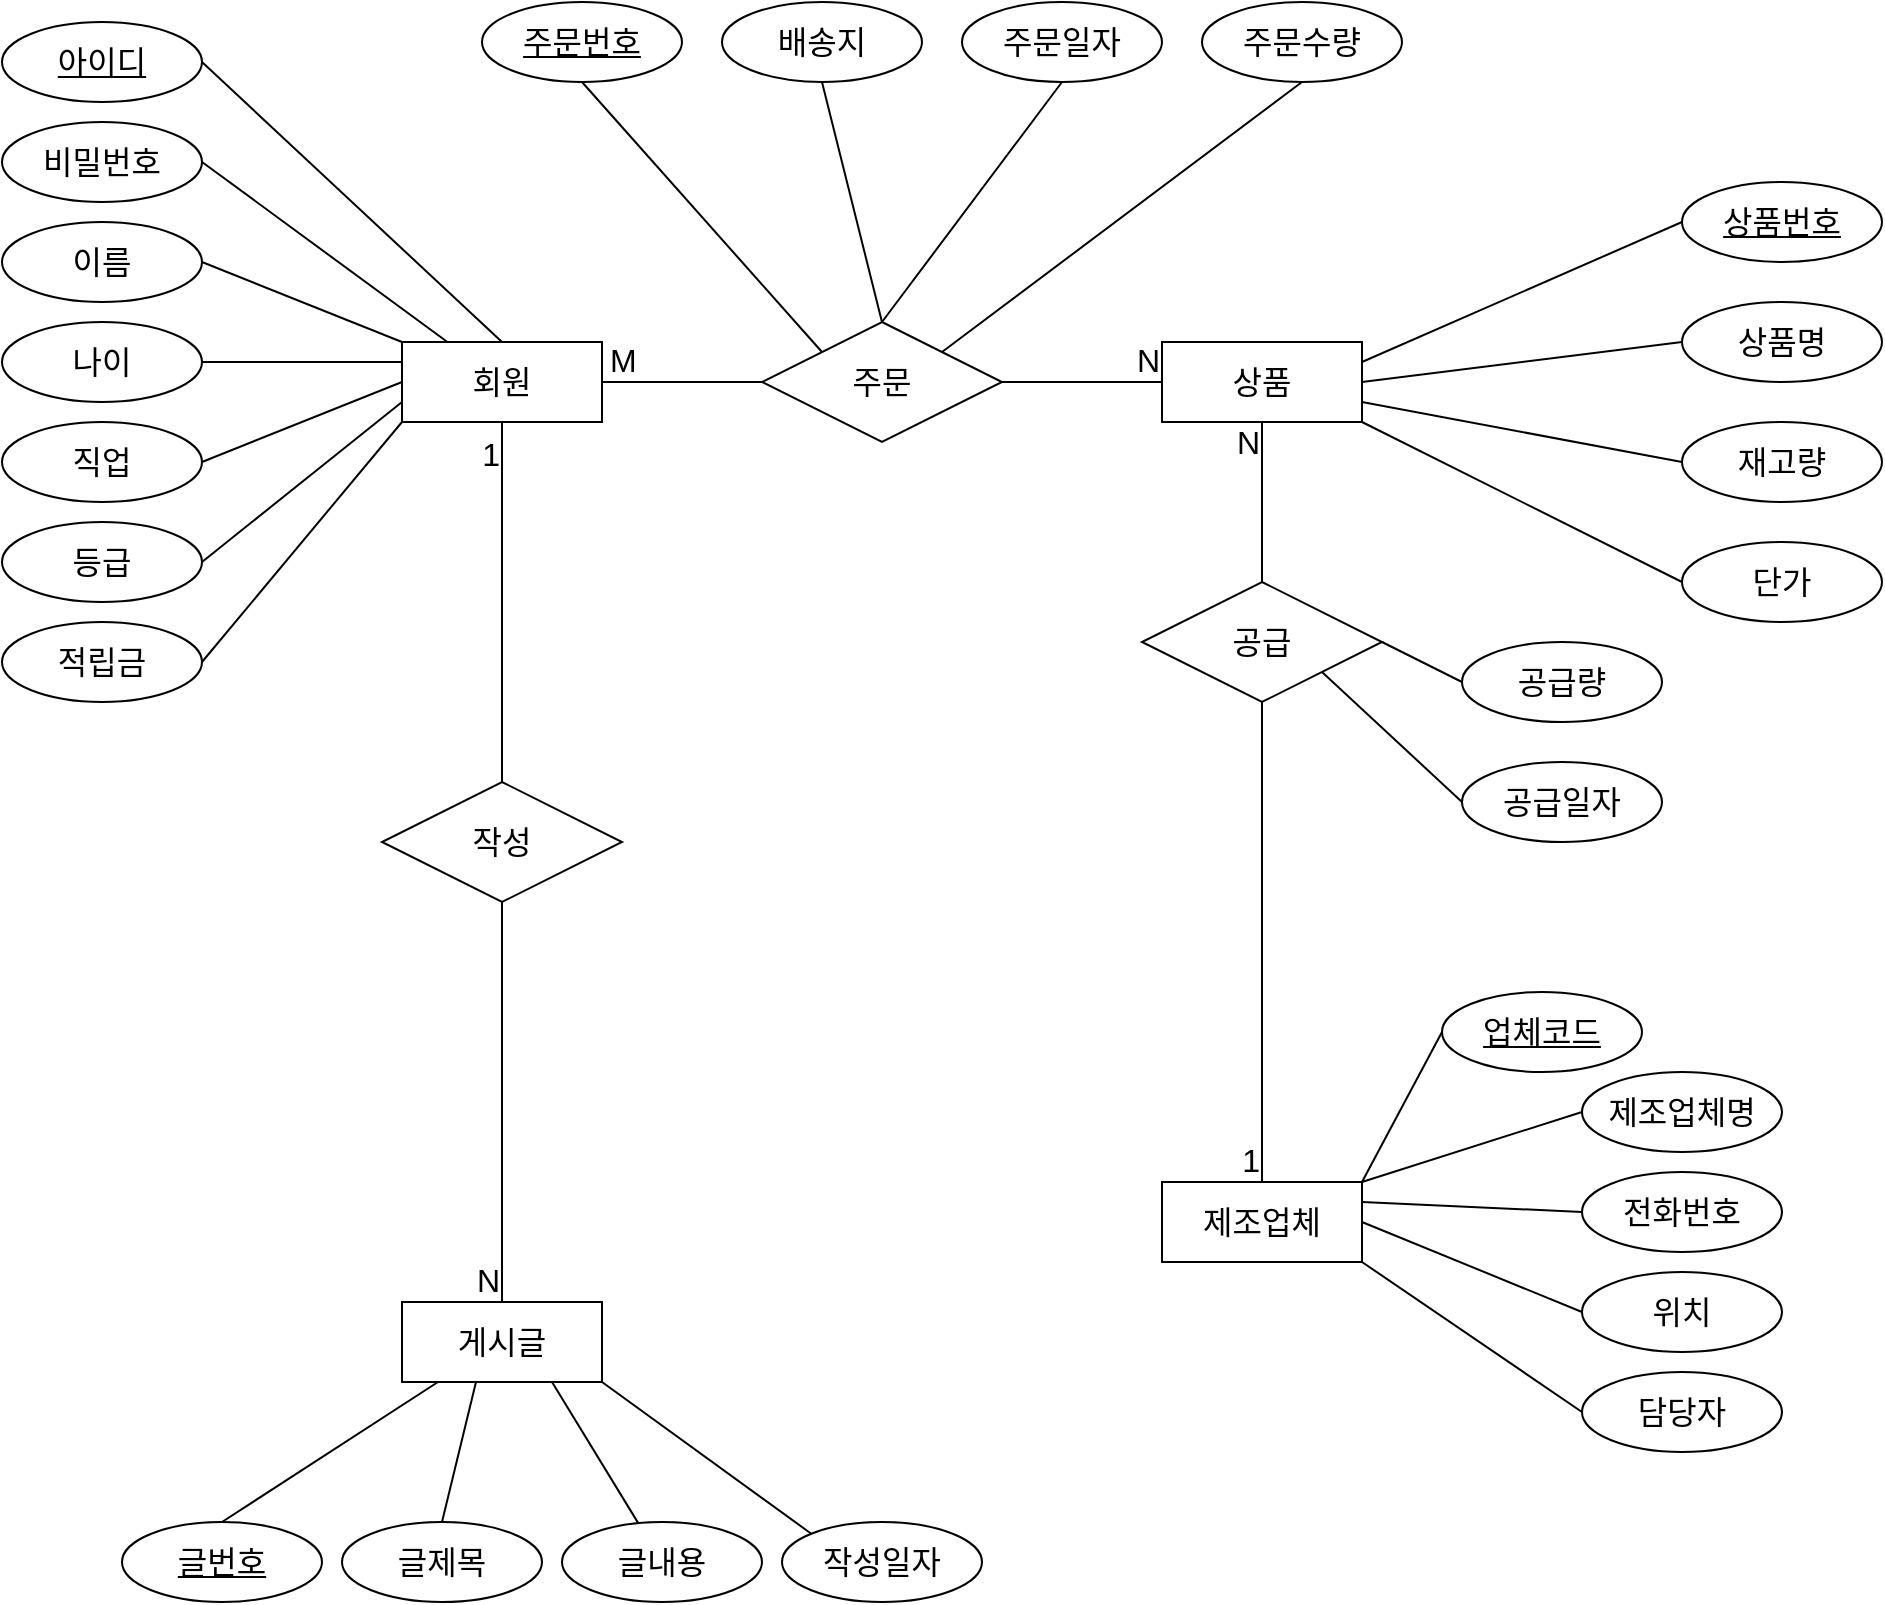 <mxfile version="23.0.2" type="device" pages="2">
  <diagram name="페이지-1" id="rTXsVbIvgYGtZJVgDMt4">
    <mxGraphModel dx="1512" dy="2028" grid="1" gridSize="10" guides="1" tooltips="1" connect="1" arrows="1" fold="1" page="0" pageScale="1" pageWidth="827" pageHeight="1169" math="0" shadow="0">
      <root>
        <mxCell id="0" />
        <mxCell id="1" parent="0" />
        <mxCell id="JzaV8sPgVtKglxUy4JoU-3" value="회원" style="whiteSpace=wrap;html=1;align=center;fontSize=16;" parent="1" vertex="1">
          <mxGeometry x="-290" y="-720" width="100" height="40" as="geometry" />
        </mxCell>
        <mxCell id="JzaV8sPgVtKglxUy4JoU-5" value="상품" style="whiteSpace=wrap;html=1;align=center;fontSize=16;" parent="1" vertex="1">
          <mxGeometry x="90" y="-720" width="100" height="40" as="geometry" />
        </mxCell>
        <mxCell id="JzaV8sPgVtKglxUy4JoU-6" value="아이디" style="ellipse;whiteSpace=wrap;html=1;align=center;fontStyle=4;fontSize=16;" parent="1" vertex="1">
          <mxGeometry x="-490" y="-880" width="100" height="40" as="geometry" />
        </mxCell>
        <mxCell id="JzaV8sPgVtKglxUy4JoU-8" value="비밀번호" style="ellipse;whiteSpace=wrap;html=1;align=center;fontSize=16;" parent="1" vertex="1">
          <mxGeometry x="-490" y="-830" width="100" height="40" as="geometry" />
        </mxCell>
        <mxCell id="JzaV8sPgVtKglxUy4JoU-9" value="이름" style="ellipse;whiteSpace=wrap;html=1;align=center;fontSize=16;" parent="1" vertex="1">
          <mxGeometry x="-490" y="-780" width="100" height="40" as="geometry" />
        </mxCell>
        <mxCell id="JzaV8sPgVtKglxUy4JoU-10" value="나이" style="ellipse;whiteSpace=wrap;html=1;align=center;fontSize=16;" parent="1" vertex="1">
          <mxGeometry x="-490" y="-730" width="100" height="40" as="geometry" />
        </mxCell>
        <mxCell id="JzaV8sPgVtKglxUy4JoU-11" value="직업" style="ellipse;whiteSpace=wrap;html=1;align=center;fontSize=16;" parent="1" vertex="1">
          <mxGeometry x="-490" y="-680" width="100" height="40" as="geometry" />
        </mxCell>
        <mxCell id="JzaV8sPgVtKglxUy4JoU-12" value="등급" style="ellipse;whiteSpace=wrap;html=1;align=center;fontSize=16;" parent="1" vertex="1">
          <mxGeometry x="-490" y="-630" width="100" height="40" as="geometry" />
        </mxCell>
        <mxCell id="JzaV8sPgVtKglxUy4JoU-13" value="적립금" style="ellipse;whiteSpace=wrap;html=1;align=center;fontSize=16;" parent="1" vertex="1">
          <mxGeometry x="-490" y="-580" width="100" height="40" as="geometry" />
        </mxCell>
        <mxCell id="JzaV8sPgVtKglxUy4JoU-15" value="상품번호" style="ellipse;whiteSpace=wrap;html=1;align=center;fontStyle=4;fontSize=16;" parent="1" vertex="1">
          <mxGeometry x="350" y="-800" width="100" height="40" as="geometry" />
        </mxCell>
        <mxCell id="JzaV8sPgVtKglxUy4JoU-16" value="상품명" style="ellipse;whiteSpace=wrap;html=1;align=center;fontSize=16;" parent="1" vertex="1">
          <mxGeometry x="350" y="-740" width="100" height="40" as="geometry" />
        </mxCell>
        <mxCell id="JzaV8sPgVtKglxUy4JoU-17" value="재고량" style="ellipse;whiteSpace=wrap;html=1;align=center;fontSize=16;" parent="1" vertex="1">
          <mxGeometry x="350" y="-680" width="100" height="40" as="geometry" />
        </mxCell>
        <mxCell id="JzaV8sPgVtKglxUy4JoU-18" value="단가" style="ellipse;whiteSpace=wrap;html=1;align=center;fontSize=16;" parent="1" vertex="1">
          <mxGeometry x="350" y="-620" width="100" height="40" as="geometry" />
        </mxCell>
        <mxCell id="JzaV8sPgVtKglxUy4JoU-19" value="" style="endArrow=none;html=1;rounded=0;fontSize=12;startSize=8;endSize=8;curved=1;entryX=0;entryY=0.5;entryDx=0;entryDy=0;exitX=1;exitY=0.25;exitDx=0;exitDy=0;" parent="1" source="JzaV8sPgVtKglxUy4JoU-5" target="JzaV8sPgVtKglxUy4JoU-15" edge="1">
          <mxGeometry relative="1" as="geometry">
            <mxPoint x="170" y="-750" as="sourcePoint" />
            <mxPoint x="330" y="-750" as="targetPoint" />
          </mxGeometry>
        </mxCell>
        <mxCell id="JzaV8sPgVtKglxUy4JoU-20" value="" style="endArrow=none;html=1;rounded=0;fontSize=12;startSize=8;endSize=8;curved=1;entryX=0;entryY=0.5;entryDx=0;entryDy=0;exitX=1;exitY=0.5;exitDx=0;exitDy=0;" parent="1" source="JzaV8sPgVtKglxUy4JoU-5" target="JzaV8sPgVtKglxUy4JoU-16" edge="1">
          <mxGeometry relative="1" as="geometry">
            <mxPoint x="60" y="-410" as="sourcePoint" />
            <mxPoint x="220" y="-410" as="targetPoint" />
          </mxGeometry>
        </mxCell>
        <mxCell id="JzaV8sPgVtKglxUy4JoU-21" value="" style="endArrow=none;html=1;rounded=0;fontSize=12;startSize=8;endSize=8;curved=1;entryX=0;entryY=0.5;entryDx=0;entryDy=0;exitX=1;exitY=0.75;exitDx=0;exitDy=0;" parent="1" source="JzaV8sPgVtKglxUy4JoU-5" target="JzaV8sPgVtKglxUy4JoU-17" edge="1">
          <mxGeometry relative="1" as="geometry">
            <mxPoint x="280" y="-650" as="sourcePoint" />
            <mxPoint x="360" y="-710" as="targetPoint" />
          </mxGeometry>
        </mxCell>
        <mxCell id="JzaV8sPgVtKglxUy4JoU-22" value="" style="endArrow=none;html=1;rounded=0;fontSize=12;startSize=8;endSize=8;curved=1;entryX=0;entryY=0.5;entryDx=0;entryDy=0;exitX=1;exitY=1;exitDx=0;exitDy=0;" parent="1" source="JzaV8sPgVtKglxUy4JoU-5" target="JzaV8sPgVtKglxUy4JoU-18" edge="1">
          <mxGeometry relative="1" as="geometry">
            <mxPoint x="290" y="-640" as="sourcePoint" />
            <mxPoint x="360" y="-650" as="targetPoint" />
          </mxGeometry>
        </mxCell>
        <mxCell id="JzaV8sPgVtKglxUy4JoU-27" value="" style="endArrow=none;html=1;rounded=0;fontSize=12;startSize=8;endSize=8;curved=1;exitX=1;exitY=0.5;exitDx=0;exitDy=0;entryX=0.5;entryY=0;entryDx=0;entryDy=0;" parent="1" source="JzaV8sPgVtKglxUy4JoU-6" target="JzaV8sPgVtKglxUy4JoU-3" edge="1">
          <mxGeometry relative="1" as="geometry">
            <mxPoint x="-310" y="-400" as="sourcePoint" />
            <mxPoint x="-150" y="-400" as="targetPoint" />
          </mxGeometry>
        </mxCell>
        <mxCell id="JzaV8sPgVtKglxUy4JoU-28" value="" style="endArrow=none;html=1;rounded=0;fontSize=12;startSize=8;endSize=8;curved=1;exitX=1;exitY=0.5;exitDx=0;exitDy=0;" parent="1" source="JzaV8sPgVtKglxUy4JoU-8" target="JzaV8sPgVtKglxUy4JoU-3" edge="1">
          <mxGeometry relative="1" as="geometry">
            <mxPoint x="-310" y="-400" as="sourcePoint" />
            <mxPoint x="-150" y="-400" as="targetPoint" />
          </mxGeometry>
        </mxCell>
        <mxCell id="JzaV8sPgVtKglxUy4JoU-29" value="" style="endArrow=none;html=1;rounded=0;fontSize=12;startSize=8;endSize=8;curved=1;exitX=1;exitY=0.5;exitDx=0;exitDy=0;entryX=0;entryY=0;entryDx=0;entryDy=0;" parent="1" source="JzaV8sPgVtKglxUy4JoU-9" target="JzaV8sPgVtKglxUy4JoU-3" edge="1">
          <mxGeometry relative="1" as="geometry">
            <mxPoint x="-430" y="-720" as="sourcePoint" />
            <mxPoint x="-370" y="-660" as="targetPoint" />
          </mxGeometry>
        </mxCell>
        <mxCell id="JzaV8sPgVtKglxUy4JoU-31" value="" style="endArrow=none;html=1;rounded=0;fontSize=12;startSize=8;endSize=8;curved=1;exitX=1;exitY=0.5;exitDx=0;exitDy=0;entryX=0;entryY=0.25;entryDx=0;entryDy=0;" parent="1" source="JzaV8sPgVtKglxUy4JoU-10" target="JzaV8sPgVtKglxUy4JoU-3" edge="1">
          <mxGeometry relative="1" as="geometry">
            <mxPoint x="-430" y="-670" as="sourcePoint" />
            <mxPoint x="-350" y="-650" as="targetPoint" />
          </mxGeometry>
        </mxCell>
        <mxCell id="JzaV8sPgVtKglxUy4JoU-32" value="" style="endArrow=none;html=1;rounded=0;fontSize=12;startSize=8;endSize=8;curved=1;exitX=1;exitY=0.5;exitDx=0;exitDy=0;entryX=0;entryY=0.5;entryDx=0;entryDy=0;" parent="1" source="JzaV8sPgVtKglxUy4JoU-11" target="JzaV8sPgVtKglxUy4JoU-3" edge="1">
          <mxGeometry relative="1" as="geometry">
            <mxPoint x="-430" y="-620" as="sourcePoint" />
            <mxPoint x="-350" y="-640" as="targetPoint" />
          </mxGeometry>
        </mxCell>
        <mxCell id="JzaV8sPgVtKglxUy4JoU-33" value="" style="endArrow=none;html=1;rounded=0;fontSize=12;startSize=8;endSize=8;curved=1;exitX=1;exitY=0.5;exitDx=0;exitDy=0;entryX=0;entryY=0.75;entryDx=0;entryDy=0;" parent="1" source="JzaV8sPgVtKglxUy4JoU-12" target="JzaV8sPgVtKglxUy4JoU-3" edge="1">
          <mxGeometry relative="1" as="geometry">
            <mxPoint x="-430" y="-570" as="sourcePoint" />
            <mxPoint x="-350" y="-630" as="targetPoint" />
          </mxGeometry>
        </mxCell>
        <mxCell id="JzaV8sPgVtKglxUy4JoU-34" value="" style="endArrow=none;html=1;rounded=0;fontSize=12;startSize=8;endSize=8;curved=1;exitX=1;exitY=0.5;exitDx=0;exitDy=0;entryX=0;entryY=1;entryDx=0;entryDy=0;" parent="1" source="JzaV8sPgVtKglxUy4JoU-13" target="JzaV8sPgVtKglxUy4JoU-3" edge="1">
          <mxGeometry relative="1" as="geometry">
            <mxPoint x="-430" y="-520" as="sourcePoint" />
            <mxPoint x="-350" y="-620" as="targetPoint" />
          </mxGeometry>
        </mxCell>
        <mxCell id="JzaV8sPgVtKglxUy4JoU-35" value="제조업체" style="whiteSpace=wrap;html=1;align=center;fontSize=16;" parent="1" vertex="1">
          <mxGeometry x="90" y="-300" width="100" height="40" as="geometry" />
        </mxCell>
        <mxCell id="JzaV8sPgVtKglxUy4JoU-36" value="업체코드" style="ellipse;whiteSpace=wrap;html=1;align=center;fontStyle=4;fontSize=16;" parent="1" vertex="1">
          <mxGeometry x="230" y="-395" width="100" height="40" as="geometry" />
        </mxCell>
        <mxCell id="JzaV8sPgVtKglxUy4JoU-37" value="전화번호" style="ellipse;whiteSpace=wrap;html=1;align=center;fontSize=16;" parent="1" vertex="1">
          <mxGeometry x="300" y="-305" width="100" height="40" as="geometry" />
        </mxCell>
        <mxCell id="JzaV8sPgVtKglxUy4JoU-38" value="위치" style="ellipse;whiteSpace=wrap;html=1;align=center;fontSize=16;" parent="1" vertex="1">
          <mxGeometry x="300" y="-255" width="100" height="40" as="geometry" />
        </mxCell>
        <mxCell id="JzaV8sPgVtKglxUy4JoU-39" value="담당자" style="ellipse;whiteSpace=wrap;html=1;align=center;fontSize=16;" parent="1" vertex="1">
          <mxGeometry x="300" y="-205" width="100" height="40" as="geometry" />
        </mxCell>
        <mxCell id="JzaV8sPgVtKglxUy4JoU-40" value="" style="endArrow=none;html=1;rounded=0;fontSize=12;startSize=8;endSize=8;curved=1;entryX=0;entryY=0.5;entryDx=0;entryDy=0;exitX=1;exitY=0;exitDx=0;exitDy=0;" parent="1" source="JzaV8sPgVtKglxUy4JoU-35" target="JzaV8sPgVtKglxUy4JoU-36" edge="1">
          <mxGeometry relative="1" as="geometry">
            <mxPoint x="80" y="-440" as="sourcePoint" />
            <mxPoint x="240" y="-440" as="targetPoint" />
          </mxGeometry>
        </mxCell>
        <mxCell id="JzaV8sPgVtKglxUy4JoU-41" value="" style="endArrow=none;html=1;rounded=0;fontSize=12;startSize=8;endSize=8;curved=1;entryX=0;entryY=0.5;entryDx=0;entryDy=0;exitX=1;exitY=0.25;exitDx=0;exitDy=0;" parent="1" source="JzaV8sPgVtKglxUy4JoU-35" target="JzaV8sPgVtKglxUy4JoU-37" edge="1">
          <mxGeometry relative="1" as="geometry">
            <mxPoint x="220" y="-440" as="sourcePoint" />
            <mxPoint x="270" y="-450" as="targetPoint" />
          </mxGeometry>
        </mxCell>
        <mxCell id="JzaV8sPgVtKglxUy4JoU-42" value="" style="endArrow=none;html=1;rounded=0;fontSize=12;startSize=8;endSize=8;curved=1;entryX=0;entryY=0.5;entryDx=0;entryDy=0;exitX=1;exitY=0.5;exitDx=0;exitDy=0;" parent="1" source="JzaV8sPgVtKglxUy4JoU-35" target="JzaV8sPgVtKglxUy4JoU-38" edge="1">
          <mxGeometry relative="1" as="geometry">
            <mxPoint x="220" y="-440" as="sourcePoint" />
            <mxPoint x="270" y="-400" as="targetPoint" />
          </mxGeometry>
        </mxCell>
        <mxCell id="JzaV8sPgVtKglxUy4JoU-43" value="" style="endArrow=none;html=1;rounded=0;fontSize=12;startSize=8;endSize=8;curved=1;entryX=0;entryY=0.5;entryDx=0;entryDy=0;exitX=1;exitY=1;exitDx=0;exitDy=0;" parent="1" source="JzaV8sPgVtKglxUy4JoU-35" target="JzaV8sPgVtKglxUy4JoU-39" edge="1">
          <mxGeometry relative="1" as="geometry">
            <mxPoint x="220" y="-430" as="sourcePoint" />
            <mxPoint x="270" y="-350" as="targetPoint" />
          </mxGeometry>
        </mxCell>
        <mxCell id="JzaV8sPgVtKglxUy4JoU-44" value="글제목" style="ellipse;whiteSpace=wrap;html=1;align=center;fontSize=16;" parent="1" vertex="1">
          <mxGeometry x="-320" y="-130" width="100" height="40" as="geometry" />
        </mxCell>
        <mxCell id="JzaV8sPgVtKglxUy4JoU-45" value="게시글" style="whiteSpace=wrap;html=1;align=center;fontSize=16;" parent="1" vertex="1">
          <mxGeometry x="-290" y="-240" width="100" height="40" as="geometry" />
        </mxCell>
        <mxCell id="JzaV8sPgVtKglxUy4JoU-46" value="글번호" style="ellipse;whiteSpace=wrap;html=1;align=center;fontStyle=4;fontSize=16;" parent="1" vertex="1">
          <mxGeometry x="-430" y="-130" width="100" height="40" as="geometry" />
        </mxCell>
        <mxCell id="JzaV8sPgVtKglxUy4JoU-47" value="글내용" style="ellipse;whiteSpace=wrap;html=1;align=center;fontSize=16;" parent="1" vertex="1">
          <mxGeometry x="-210" y="-130" width="100" height="40" as="geometry" />
        </mxCell>
        <mxCell id="JzaV8sPgVtKglxUy4JoU-48" value="작성일자" style="ellipse;whiteSpace=wrap;html=1;align=center;fontSize=16;" parent="1" vertex="1">
          <mxGeometry x="-100" y="-130" width="100" height="40" as="geometry" />
        </mxCell>
        <mxCell id="JzaV8sPgVtKglxUy4JoU-49" value="" style="endArrow=none;html=1;rounded=0;fontSize=12;startSize=8;endSize=8;curved=1;exitX=0.5;exitY=0;exitDx=0;exitDy=0;entryX=0.18;entryY=1;entryDx=0;entryDy=0;entryPerimeter=0;" parent="1" source="JzaV8sPgVtKglxUy4JoU-46" target="JzaV8sPgVtKglxUy4JoU-45" edge="1">
          <mxGeometry relative="1" as="geometry">
            <mxPoint x="-260" y="-180" as="sourcePoint" />
            <mxPoint x="-100" y="-180" as="targetPoint" />
          </mxGeometry>
        </mxCell>
        <mxCell id="JzaV8sPgVtKglxUy4JoU-50" value="" style="endArrow=none;html=1;rounded=0;fontSize=12;startSize=8;endSize=8;curved=1;exitX=0.5;exitY=0;exitDx=0;exitDy=0;entryX=0.37;entryY=1;entryDx=0;entryDy=0;entryPerimeter=0;" parent="1" source="JzaV8sPgVtKglxUy4JoU-44" target="JzaV8sPgVtKglxUy4JoU-45" edge="1">
          <mxGeometry relative="1" as="geometry">
            <mxPoint x="-370" y="-120" as="sourcePoint" />
            <mxPoint x="-272" y="-170" as="targetPoint" />
          </mxGeometry>
        </mxCell>
        <mxCell id="JzaV8sPgVtKglxUy4JoU-51" value="" style="endArrow=none;html=1;rounded=0;fontSize=12;startSize=8;endSize=8;curved=1;entryX=0.75;entryY=1;entryDx=0;entryDy=0;" parent="1" source="JzaV8sPgVtKglxUy4JoU-47" target="JzaV8sPgVtKglxUy4JoU-45" edge="1">
          <mxGeometry relative="1" as="geometry">
            <mxPoint x="-260" y="-120" as="sourcePoint" />
            <mxPoint x="-253" y="-170" as="targetPoint" />
          </mxGeometry>
        </mxCell>
        <mxCell id="JzaV8sPgVtKglxUy4JoU-52" value="" style="endArrow=none;html=1;rounded=0;fontSize=12;startSize=8;endSize=8;curved=1;entryX=1;entryY=1;entryDx=0;entryDy=0;exitX=0;exitY=0;exitDx=0;exitDy=0;" parent="1" source="JzaV8sPgVtKglxUy4JoU-48" target="JzaV8sPgVtKglxUy4JoU-45" edge="1">
          <mxGeometry relative="1" as="geometry">
            <mxPoint x="-167" y="-119" as="sourcePoint" />
            <mxPoint x="-215" y="-170" as="targetPoint" />
          </mxGeometry>
        </mxCell>
        <mxCell id="JzaV8sPgVtKglxUy4JoU-53" value="제조업체명" style="ellipse;whiteSpace=wrap;html=1;align=center;fontSize=16;" parent="1" vertex="1">
          <mxGeometry x="300" y="-355" width="100" height="40" as="geometry" />
        </mxCell>
        <mxCell id="JzaV8sPgVtKglxUy4JoU-54" value="" style="endArrow=none;html=1;rounded=0;fontSize=12;startSize=8;endSize=8;curved=1;entryX=0;entryY=0.5;entryDx=0;entryDy=0;exitX=1;exitY=0;exitDx=0;exitDy=0;" parent="1" source="JzaV8sPgVtKglxUy4JoU-35" target="JzaV8sPgVtKglxUy4JoU-53" edge="1">
          <mxGeometry relative="1" as="geometry">
            <mxPoint x="130" y="-280" as="sourcePoint" />
            <mxPoint x="290" y="-280" as="targetPoint" />
          </mxGeometry>
        </mxCell>
        <mxCell id="JzaV8sPgVtKglxUy4JoU-58" value="" style="endArrow=none;html=1;rounded=0;fontSize=12;startSize=8;endSize=8;curved=1;exitX=1;exitY=0.5;exitDx=0;exitDy=0;entryX=0;entryY=0.5;entryDx=0;entryDy=0;" parent="1" source="JzaV8sPgVtKglxUy4JoU-3" target="JzaV8sPgVtKglxUy4JoU-5" edge="1">
          <mxGeometry relative="1" as="geometry">
            <mxPoint x="60" y="-500" as="sourcePoint" />
            <mxPoint x="220" y="-500" as="targetPoint" />
          </mxGeometry>
        </mxCell>
        <mxCell id="JzaV8sPgVtKglxUy4JoU-59" value="M" style="resizable=0;html=1;whiteSpace=wrap;align=left;verticalAlign=bottom;fontSize=16;" parent="JzaV8sPgVtKglxUy4JoU-58" connectable="0" vertex="1">
          <mxGeometry x="-1" relative="1" as="geometry">
            <mxPoint x="2" as="offset" />
          </mxGeometry>
        </mxCell>
        <mxCell id="JzaV8sPgVtKglxUy4JoU-60" value="N" style="resizable=0;html=1;whiteSpace=wrap;align=right;verticalAlign=bottom;fontSize=16;" parent="JzaV8sPgVtKglxUy4JoU-58" connectable="0" vertex="1">
          <mxGeometry x="1" relative="1" as="geometry" />
        </mxCell>
        <mxCell id="JzaV8sPgVtKglxUy4JoU-55" value="주문" style="shape=rhombus;perimeter=rhombusPerimeter;whiteSpace=wrap;html=1;align=center;fontSize=16;" parent="1" vertex="1">
          <mxGeometry x="-110" y="-730" width="120" height="60" as="geometry" />
        </mxCell>
        <mxCell id="JzaV8sPgVtKglxUy4JoU-62" value="" style="endArrow=none;html=1;rounded=0;fontSize=12;startSize=8;endSize=8;curved=1;exitX=0.5;exitY=1;exitDx=0;exitDy=0;entryX=0.5;entryY=0;entryDx=0;entryDy=0;" parent="1" source="JzaV8sPgVtKglxUy4JoU-61" target="JzaV8sPgVtKglxUy4JoU-35" edge="1">
          <mxGeometry relative="1" as="geometry">
            <mxPoint x="60" y="-600" as="sourcePoint" />
            <mxPoint x="220" y="-600" as="targetPoint" />
          </mxGeometry>
        </mxCell>
        <mxCell id="JzaV8sPgVtKglxUy4JoU-63" value="1" style="resizable=0;html=1;whiteSpace=wrap;align=right;verticalAlign=bottom;fontSize=16;" parent="JzaV8sPgVtKglxUy4JoU-62" connectable="0" vertex="1">
          <mxGeometry x="1" relative="1" as="geometry" />
        </mxCell>
        <mxCell id="JzaV8sPgVtKglxUy4JoU-61" value="공급" style="shape=rhombus;perimeter=rhombusPerimeter;whiteSpace=wrap;html=1;align=center;fontSize=16;" parent="1" vertex="1">
          <mxGeometry x="80" y="-600" width="120" height="60" as="geometry" />
        </mxCell>
        <mxCell id="JzaV8sPgVtKglxUy4JoU-64" value="" style="endArrow=none;html=1;rounded=0;fontSize=12;startSize=8;endSize=8;curved=1;entryX=0.5;entryY=1;entryDx=0;entryDy=0;exitX=0.5;exitY=0;exitDx=0;exitDy=0;" parent="1" source="JzaV8sPgVtKglxUy4JoU-61" target="JzaV8sPgVtKglxUy4JoU-5" edge="1">
          <mxGeometry relative="1" as="geometry">
            <mxPoint x="60" y="-600" as="sourcePoint" />
            <mxPoint x="220" y="-600" as="targetPoint" />
          </mxGeometry>
        </mxCell>
        <mxCell id="JzaV8sPgVtKglxUy4JoU-65" value="N" style="resizable=0;html=1;whiteSpace=wrap;align=right;verticalAlign=bottom;fontSize=16;" parent="JzaV8sPgVtKglxUy4JoU-64" connectable="0" vertex="1">
          <mxGeometry x="1" relative="1" as="geometry">
            <mxPoint y="21" as="offset" />
          </mxGeometry>
        </mxCell>
        <mxCell id="JzaV8sPgVtKglxUy4JoU-67" value="공급일자" style="ellipse;whiteSpace=wrap;html=1;align=center;fontSize=16;" parent="1" vertex="1">
          <mxGeometry x="240" y="-510" width="100" height="40" as="geometry" />
        </mxCell>
        <mxCell id="JzaV8sPgVtKglxUy4JoU-69" value="공급량" style="ellipse;whiteSpace=wrap;html=1;align=center;fontSize=16;" parent="1" vertex="1">
          <mxGeometry x="240" y="-570" width="100" height="40" as="geometry" />
        </mxCell>
        <mxCell id="JzaV8sPgVtKglxUy4JoU-70" value="" style="endArrow=none;html=1;rounded=0;fontSize=12;startSize=8;endSize=8;curved=1;entryX=0;entryY=0.5;entryDx=0;entryDy=0;exitX=1;exitY=1;exitDx=0;exitDy=0;" parent="1" source="JzaV8sPgVtKglxUy4JoU-61" target="JzaV8sPgVtKglxUy4JoU-67" edge="1">
          <mxGeometry relative="1" as="geometry">
            <mxPoint x="60" y="-500" as="sourcePoint" />
            <mxPoint x="220" y="-500" as="targetPoint" />
          </mxGeometry>
        </mxCell>
        <mxCell id="JzaV8sPgVtKglxUy4JoU-71" value="" style="endArrow=none;html=1;rounded=0;fontSize=12;startSize=8;endSize=8;curved=1;entryX=0;entryY=0.5;entryDx=0;entryDy=0;exitX=1;exitY=0.5;exitDx=0;exitDy=0;" parent="1" source="JzaV8sPgVtKglxUy4JoU-61" target="JzaV8sPgVtKglxUy4JoU-69" edge="1">
          <mxGeometry relative="1" as="geometry">
            <mxPoint x="60" y="-500" as="sourcePoint" />
            <mxPoint x="220" y="-500" as="targetPoint" />
          </mxGeometry>
        </mxCell>
        <mxCell id="JzaV8sPgVtKglxUy4JoU-72" value="주문번호" style="ellipse;whiteSpace=wrap;html=1;align=center;fontStyle=4;fontSize=16;" parent="1" vertex="1">
          <mxGeometry x="-250" y="-890" width="100" height="40" as="geometry" />
        </mxCell>
        <mxCell id="JzaV8sPgVtKglxUy4JoU-73" value="배송지" style="ellipse;whiteSpace=wrap;html=1;align=center;fontSize=16;" parent="1" vertex="1">
          <mxGeometry x="-130" y="-890" width="100" height="40" as="geometry" />
        </mxCell>
        <mxCell id="JzaV8sPgVtKglxUy4JoU-74" value="주문일자" style="ellipse;whiteSpace=wrap;html=1;align=center;fontSize=16;" parent="1" vertex="1">
          <mxGeometry x="-10" y="-890" width="100" height="40" as="geometry" />
        </mxCell>
        <mxCell id="JzaV8sPgVtKglxUy4JoU-75" value="주문수량" style="ellipse;whiteSpace=wrap;html=1;align=center;fontSize=16;" parent="1" vertex="1">
          <mxGeometry x="110" y="-890" width="100" height="40" as="geometry" />
        </mxCell>
        <mxCell id="JzaV8sPgVtKglxUy4JoU-76" value="" style="endArrow=none;html=1;rounded=0;fontSize=12;startSize=8;endSize=8;curved=1;exitX=0.5;exitY=1;exitDx=0;exitDy=0;entryX=0;entryY=0;entryDx=0;entryDy=0;" parent="1" source="JzaV8sPgVtKglxUy4JoU-72" target="JzaV8sPgVtKglxUy4JoU-55" edge="1">
          <mxGeometry relative="1" as="geometry">
            <mxPoint x="60" y="-500" as="sourcePoint" />
            <mxPoint x="220" y="-500" as="targetPoint" />
          </mxGeometry>
        </mxCell>
        <mxCell id="JzaV8sPgVtKglxUy4JoU-77" value="" style="endArrow=none;html=1;rounded=0;fontSize=12;startSize=8;endSize=8;curved=1;exitX=0.5;exitY=1;exitDx=0;exitDy=0;entryX=0.5;entryY=0;entryDx=0;entryDy=0;" parent="1" source="JzaV8sPgVtKglxUy4JoU-73" target="JzaV8sPgVtKglxUy4JoU-55" edge="1">
          <mxGeometry relative="1" as="geometry">
            <mxPoint x="-190" y="-840" as="sourcePoint" />
            <mxPoint x="-70" y="-705" as="targetPoint" />
          </mxGeometry>
        </mxCell>
        <mxCell id="JzaV8sPgVtKglxUy4JoU-78" value="" style="endArrow=none;html=1;rounded=0;fontSize=12;startSize=8;endSize=8;curved=1;exitX=0.5;exitY=1;exitDx=0;exitDy=0;entryX=0.5;entryY=0;entryDx=0;entryDy=0;" parent="1" source="JzaV8sPgVtKglxUy4JoU-74" target="JzaV8sPgVtKglxUy4JoU-55" edge="1">
          <mxGeometry relative="1" as="geometry">
            <mxPoint x="-70" y="-840" as="sourcePoint" />
            <mxPoint x="-40" y="-720" as="targetPoint" />
          </mxGeometry>
        </mxCell>
        <mxCell id="JzaV8sPgVtKglxUy4JoU-79" value="" style="endArrow=none;html=1;rounded=0;fontSize=12;startSize=8;endSize=8;curved=1;exitX=0.5;exitY=1;exitDx=0;exitDy=0;entryX=1;entryY=0;entryDx=0;entryDy=0;" parent="1" source="JzaV8sPgVtKglxUy4JoU-75" target="JzaV8sPgVtKglxUy4JoU-55" edge="1">
          <mxGeometry relative="1" as="geometry">
            <mxPoint x="50" y="-840" as="sourcePoint" />
            <mxPoint x="-18" y="-707" as="targetPoint" />
          </mxGeometry>
        </mxCell>
        <mxCell id="JzaV8sPgVtKglxUy4JoU-81" value="작성" style="shape=rhombus;perimeter=rhombusPerimeter;whiteSpace=wrap;html=1;align=center;fontSize=16;" parent="1" vertex="1">
          <mxGeometry x="-300" y="-500" width="120" height="60" as="geometry" />
        </mxCell>
        <mxCell id="JzaV8sPgVtKglxUy4JoU-82" value="" style="endArrow=none;html=1;rounded=0;fontSize=12;startSize=8;endSize=8;curved=1;exitX=0.5;exitY=0;exitDx=0;exitDy=0;entryX=0.5;entryY=1;entryDx=0;entryDy=0;" parent="1" source="JzaV8sPgVtKglxUy4JoU-81" target="JzaV8sPgVtKglxUy4JoU-3" edge="1">
          <mxGeometry relative="1" as="geometry">
            <mxPoint x="60" y="-500" as="sourcePoint" />
            <mxPoint x="220" y="-500" as="targetPoint" />
          </mxGeometry>
        </mxCell>
        <mxCell id="JzaV8sPgVtKglxUy4JoU-83" value="1" style="resizable=0;html=1;whiteSpace=wrap;align=right;verticalAlign=bottom;fontSize=16;" parent="JzaV8sPgVtKglxUy4JoU-82" connectable="0" vertex="1">
          <mxGeometry x="1" relative="1" as="geometry">
            <mxPoint y="27" as="offset" />
          </mxGeometry>
        </mxCell>
        <mxCell id="JzaV8sPgVtKglxUy4JoU-84" value="" style="endArrow=none;html=1;rounded=0;fontSize=12;startSize=8;endSize=8;curved=1;exitX=0.5;exitY=1;exitDx=0;exitDy=0;entryX=0.5;entryY=0;entryDx=0;entryDy=0;" parent="1" source="JzaV8sPgVtKglxUy4JoU-81" target="JzaV8sPgVtKglxUy4JoU-45" edge="1">
          <mxGeometry relative="1" as="geometry">
            <mxPoint x="60" y="-500" as="sourcePoint" />
            <mxPoint x="220" y="-500" as="targetPoint" />
          </mxGeometry>
        </mxCell>
        <mxCell id="JzaV8sPgVtKglxUy4JoU-85" value="N" style="resizable=0;html=1;whiteSpace=wrap;align=right;verticalAlign=bottom;fontSize=16;" parent="JzaV8sPgVtKglxUy4JoU-84" connectable="0" vertex="1">
          <mxGeometry x="1" relative="1" as="geometry" />
        </mxCell>
      </root>
    </mxGraphModel>
  </diagram>
  <diagram id="GtNUdxnM9WOo4WE-ZGGD" name="릴레이션십">
    <mxGraphModel dx="1912" dy="1628" grid="1" gridSize="10" guides="1" tooltips="1" connect="1" arrows="1" fold="1" page="0" pageScale="1" pageWidth="827" pageHeight="1169" math="0" shadow="0">
      <root>
        <mxCell id="0" />
        <mxCell id="1" parent="0" />
        <mxCell id="XuYc6W8ngcy1E3vYXkgY-20" value="게시글" style="shape=table;startSize=30;container=1;collapsible=1;childLayout=tableLayout;fixedRows=1;rowLines=0;fontStyle=1;align=center;resizeLast=1;html=1;whiteSpace=wrap;fontSize=16;" parent="1" vertex="1">
          <mxGeometry x="-1120" y="-310" width="180" height="180" as="geometry">
            <mxRectangle x="-360" y="-450" width="90" height="30" as="alternateBounds" />
          </mxGeometry>
        </mxCell>
        <mxCell id="XuYc6W8ngcy1E3vYXkgY-21" value="" style="shape=tableRow;horizontal=0;startSize=0;swimlaneHead=0;swimlaneBody=0;fillColor=none;collapsible=0;dropTarget=0;points=[[0,0.5],[1,0.5]];portConstraint=eastwest;top=0;left=0;right=0;bottom=0;html=1;fontSize=16;" parent="XuYc6W8ngcy1E3vYXkgY-20" vertex="1">
          <mxGeometry y="30" width="180" height="30" as="geometry" />
        </mxCell>
        <mxCell id="XuYc6W8ngcy1E3vYXkgY-22" value="PK" style="shape=partialRectangle;connectable=0;fillColor=none;top=0;left=0;bottom=0;right=0;fontStyle=1;overflow=hidden;html=1;whiteSpace=wrap;fontSize=16;" parent="XuYc6W8ngcy1E3vYXkgY-21" vertex="1">
          <mxGeometry width="60" height="30" as="geometry">
            <mxRectangle width="60" height="30" as="alternateBounds" />
          </mxGeometry>
        </mxCell>
        <mxCell id="XuYc6W8ngcy1E3vYXkgY-23" value="글번호" style="shape=partialRectangle;connectable=0;fillColor=none;top=0;left=0;bottom=0;right=0;align=left;spacingLeft=6;fontStyle=5;overflow=hidden;html=1;whiteSpace=wrap;fontSize=16;" parent="XuYc6W8ngcy1E3vYXkgY-21" vertex="1">
          <mxGeometry x="60" width="120" height="30" as="geometry">
            <mxRectangle width="120" height="30" as="alternateBounds" />
          </mxGeometry>
        </mxCell>
        <mxCell id="XuYc6W8ngcy1E3vYXkgY-24" value="" style="shape=tableRow;horizontal=0;startSize=0;swimlaneHead=0;swimlaneBody=0;fillColor=none;collapsible=0;dropTarget=0;points=[[0,0.5],[1,0.5]];portConstraint=eastwest;top=0;left=0;right=0;bottom=1;html=1;fontSize=16;" parent="XuYc6W8ngcy1E3vYXkgY-20" vertex="1">
          <mxGeometry y="60" width="180" height="30" as="geometry" />
        </mxCell>
        <mxCell id="XuYc6W8ngcy1E3vYXkgY-25" value="FK" style="shape=partialRectangle;connectable=0;fillColor=none;top=0;left=0;bottom=0;right=0;fontStyle=1;overflow=hidden;html=1;whiteSpace=wrap;fontSize=16;" parent="XuYc6W8ngcy1E3vYXkgY-24" vertex="1">
          <mxGeometry width="60" height="30" as="geometry">
            <mxRectangle width="60" height="30" as="alternateBounds" />
          </mxGeometry>
        </mxCell>
        <mxCell id="XuYc6W8ngcy1E3vYXkgY-26" value="회원 아이디" style="shape=partialRectangle;connectable=0;fillColor=none;top=0;left=0;bottom=0;right=0;align=left;spacingLeft=6;fontStyle=5;overflow=hidden;html=1;whiteSpace=wrap;fontSize=16;" parent="XuYc6W8ngcy1E3vYXkgY-24" vertex="1">
          <mxGeometry x="60" width="120" height="30" as="geometry">
            <mxRectangle width="120" height="30" as="alternateBounds" />
          </mxGeometry>
        </mxCell>
        <mxCell id="XuYc6W8ngcy1E3vYXkgY-27" value="" style="shape=tableRow;horizontal=0;startSize=0;swimlaneHead=0;swimlaneBody=0;fillColor=none;collapsible=0;dropTarget=0;points=[[0,0.5],[1,0.5]];portConstraint=eastwest;top=0;left=0;right=0;bottom=0;html=1;fontSize=16;" parent="XuYc6W8ngcy1E3vYXkgY-20" vertex="1">
          <mxGeometry y="90" width="180" height="30" as="geometry" />
        </mxCell>
        <mxCell id="XuYc6W8ngcy1E3vYXkgY-28" value="" style="shape=partialRectangle;connectable=0;fillColor=none;top=0;left=0;bottom=0;right=0;editable=1;overflow=hidden;html=1;whiteSpace=wrap;fontSize=16;" parent="XuYc6W8ngcy1E3vYXkgY-27" vertex="1">
          <mxGeometry width="60" height="30" as="geometry">
            <mxRectangle width="60" height="30" as="alternateBounds" />
          </mxGeometry>
        </mxCell>
        <mxCell id="XuYc6W8ngcy1E3vYXkgY-29" value="제목" style="shape=partialRectangle;connectable=0;fillColor=none;top=0;left=0;bottom=0;right=0;align=left;spacingLeft=6;overflow=hidden;html=1;whiteSpace=wrap;fontSize=16;" parent="XuYc6W8ngcy1E3vYXkgY-27" vertex="1">
          <mxGeometry x="60" width="120" height="30" as="geometry">
            <mxRectangle width="120" height="30" as="alternateBounds" />
          </mxGeometry>
        </mxCell>
        <mxCell id="XuYc6W8ngcy1E3vYXkgY-30" value="" style="shape=tableRow;horizontal=0;startSize=0;swimlaneHead=0;swimlaneBody=0;fillColor=none;collapsible=0;dropTarget=0;points=[[0,0.5],[1,0.5]];portConstraint=eastwest;top=0;left=0;right=0;bottom=0;html=1;fontSize=16;" parent="XuYc6W8ngcy1E3vYXkgY-20" vertex="1">
          <mxGeometry y="120" width="180" height="30" as="geometry" />
        </mxCell>
        <mxCell id="XuYc6W8ngcy1E3vYXkgY-31" value="" style="shape=partialRectangle;connectable=0;fillColor=none;top=0;left=0;bottom=0;right=0;editable=1;overflow=hidden;html=1;whiteSpace=wrap;fontSize=16;" parent="XuYc6W8ngcy1E3vYXkgY-30" vertex="1">
          <mxGeometry width="60" height="30" as="geometry">
            <mxRectangle width="60" height="30" as="alternateBounds" />
          </mxGeometry>
        </mxCell>
        <mxCell id="XuYc6W8ngcy1E3vYXkgY-32" value="내용" style="shape=partialRectangle;connectable=0;fillColor=none;top=0;left=0;bottom=0;right=0;align=left;spacingLeft=6;overflow=hidden;html=1;whiteSpace=wrap;fontSize=16;" parent="XuYc6W8ngcy1E3vYXkgY-30" vertex="1">
          <mxGeometry x="60" width="120" height="30" as="geometry">
            <mxRectangle width="120" height="30" as="alternateBounds" />
          </mxGeometry>
        </mxCell>
        <mxCell id="W3Oa3mPbwXfzZ7biUctw-1" value="" style="shape=tableRow;horizontal=0;startSize=0;swimlaneHead=0;swimlaneBody=0;fillColor=none;collapsible=0;dropTarget=0;points=[[0,0.5],[1,0.5]];portConstraint=eastwest;top=0;left=0;right=0;bottom=0;html=1;fontSize=16;" parent="XuYc6W8ngcy1E3vYXkgY-20" vertex="1">
          <mxGeometry y="150" width="180" height="30" as="geometry" />
        </mxCell>
        <mxCell id="W3Oa3mPbwXfzZ7biUctw-2" value="" style="shape=partialRectangle;connectable=0;fillColor=none;top=0;left=0;bottom=0;right=0;editable=1;overflow=hidden;html=1;whiteSpace=wrap;fontSize=16;" parent="W3Oa3mPbwXfzZ7biUctw-1" vertex="1">
          <mxGeometry width="60" height="30" as="geometry">
            <mxRectangle width="60" height="30" as="alternateBounds" />
          </mxGeometry>
        </mxCell>
        <mxCell id="W3Oa3mPbwXfzZ7biUctw-3" value="작성일자" style="shape=partialRectangle;connectable=0;fillColor=none;top=0;left=0;bottom=0;right=0;align=left;spacingLeft=6;overflow=hidden;html=1;whiteSpace=wrap;fontSize=16;" parent="W3Oa3mPbwXfzZ7biUctw-1" vertex="1">
          <mxGeometry x="60" width="120" height="30" as="geometry">
            <mxRectangle width="120" height="30" as="alternateBounds" />
          </mxGeometry>
        </mxCell>
        <mxCell id="XuYc6W8ngcy1E3vYXkgY-66" value="상품" style="shape=table;startSize=30;container=1;collapsible=1;childLayout=tableLayout;fixedRows=1;rowLines=0;fontStyle=1;align=center;resizeLast=1;html=1;whiteSpace=wrap;fontSize=16;" parent="1" vertex="1">
          <mxGeometry x="-910" y="-800" width="180" height="180" as="geometry" />
        </mxCell>
        <mxCell id="XuYc6W8ngcy1E3vYXkgY-67" value="" style="shape=tableRow;horizontal=0;startSize=0;swimlaneHead=0;swimlaneBody=0;fillColor=none;collapsible=0;dropTarget=0;points=[[0,0.5],[1,0.5]];portConstraint=eastwest;top=0;left=0;right=0;bottom=0;html=1;fontSize=16;" parent="XuYc6W8ngcy1E3vYXkgY-66" vertex="1">
          <mxGeometry y="30" width="180" height="30" as="geometry" />
        </mxCell>
        <mxCell id="XuYc6W8ngcy1E3vYXkgY-68" value="PK" style="shape=partialRectangle;connectable=0;fillColor=none;top=0;left=0;bottom=0;right=0;fontStyle=1;overflow=hidden;html=1;whiteSpace=wrap;fontSize=16;" parent="XuYc6W8ngcy1E3vYXkgY-67" vertex="1">
          <mxGeometry width="60" height="30" as="geometry">
            <mxRectangle width="60" height="30" as="alternateBounds" />
          </mxGeometry>
        </mxCell>
        <mxCell id="XuYc6W8ngcy1E3vYXkgY-69" value="상품번호" style="shape=partialRectangle;connectable=0;fillColor=none;top=0;left=0;bottom=0;right=0;align=left;spacingLeft=6;fontStyle=5;overflow=hidden;html=1;whiteSpace=wrap;fontSize=16;" parent="XuYc6W8ngcy1E3vYXkgY-67" vertex="1">
          <mxGeometry x="60" width="120" height="30" as="geometry">
            <mxRectangle width="120" height="30" as="alternateBounds" />
          </mxGeometry>
        </mxCell>
        <mxCell id="XuYc6W8ngcy1E3vYXkgY-70" value="" style="shape=tableRow;horizontal=0;startSize=0;swimlaneHead=0;swimlaneBody=0;fillColor=none;collapsible=0;dropTarget=0;points=[[0,0.5],[1,0.5]];portConstraint=eastwest;top=0;left=0;right=0;bottom=1;html=1;fontSize=16;" parent="XuYc6W8ngcy1E3vYXkgY-66" vertex="1">
          <mxGeometry y="60" width="180" height="30" as="geometry" />
        </mxCell>
        <mxCell id="XuYc6W8ngcy1E3vYXkgY-71" value="FK" style="shape=partialRectangle;connectable=0;fillColor=none;top=0;left=0;bottom=0;right=0;fontStyle=1;overflow=hidden;html=1;whiteSpace=wrap;fontSize=16;" parent="XuYc6W8ngcy1E3vYXkgY-70" vertex="1">
          <mxGeometry width="60" height="30" as="geometry">
            <mxRectangle width="60" height="30" as="alternateBounds" />
          </mxGeometry>
        </mxCell>
        <mxCell id="XuYc6W8ngcy1E3vYXkgY-72" value="업체코드" style="shape=partialRectangle;connectable=0;fillColor=none;top=0;left=0;bottom=0;right=0;align=left;spacingLeft=6;fontStyle=5;overflow=hidden;html=1;whiteSpace=wrap;fontSize=16;" parent="XuYc6W8ngcy1E3vYXkgY-70" vertex="1">
          <mxGeometry x="60" width="120" height="30" as="geometry">
            <mxRectangle width="120" height="30" as="alternateBounds" />
          </mxGeometry>
        </mxCell>
        <mxCell id="XuYc6W8ngcy1E3vYXkgY-73" value="" style="shape=tableRow;horizontal=0;startSize=0;swimlaneHead=0;swimlaneBody=0;fillColor=none;collapsible=0;dropTarget=0;points=[[0,0.5],[1,0.5]];portConstraint=eastwest;top=0;left=0;right=0;bottom=0;html=1;fontSize=16;" parent="XuYc6W8ngcy1E3vYXkgY-66" vertex="1">
          <mxGeometry y="90" width="180" height="30" as="geometry" />
        </mxCell>
        <mxCell id="XuYc6W8ngcy1E3vYXkgY-74" value="" style="shape=partialRectangle;connectable=0;fillColor=none;top=0;left=0;bottom=0;right=0;editable=1;overflow=hidden;html=1;whiteSpace=wrap;fontSize=16;" parent="XuYc6W8ngcy1E3vYXkgY-73" vertex="1">
          <mxGeometry width="60" height="30" as="geometry">
            <mxRectangle width="60" height="30" as="alternateBounds" />
          </mxGeometry>
        </mxCell>
        <mxCell id="XuYc6W8ngcy1E3vYXkgY-75" value="상품명" style="shape=partialRectangle;connectable=0;fillColor=none;top=0;left=0;bottom=0;right=0;align=left;spacingLeft=6;overflow=hidden;html=1;whiteSpace=wrap;fontSize=16;" parent="XuYc6W8ngcy1E3vYXkgY-73" vertex="1">
          <mxGeometry x="60" width="120" height="30" as="geometry">
            <mxRectangle width="120" height="30" as="alternateBounds" />
          </mxGeometry>
        </mxCell>
        <mxCell id="XuYc6W8ngcy1E3vYXkgY-76" value="" style="shape=tableRow;horizontal=0;startSize=0;swimlaneHead=0;swimlaneBody=0;fillColor=none;collapsible=0;dropTarget=0;points=[[0,0.5],[1,0.5]];portConstraint=eastwest;top=0;left=0;right=0;bottom=0;html=1;fontSize=16;" parent="XuYc6W8ngcy1E3vYXkgY-66" vertex="1">
          <mxGeometry y="120" width="180" height="30" as="geometry" />
        </mxCell>
        <mxCell id="XuYc6W8ngcy1E3vYXkgY-77" value="" style="shape=partialRectangle;connectable=0;fillColor=none;top=0;left=0;bottom=0;right=0;editable=1;overflow=hidden;html=1;whiteSpace=wrap;fontSize=16;" parent="XuYc6W8ngcy1E3vYXkgY-76" vertex="1">
          <mxGeometry width="60" height="30" as="geometry">
            <mxRectangle width="60" height="30" as="alternateBounds" />
          </mxGeometry>
        </mxCell>
        <mxCell id="XuYc6W8ngcy1E3vYXkgY-78" value="재고량" style="shape=partialRectangle;connectable=0;fillColor=none;top=0;left=0;bottom=0;right=0;align=left;spacingLeft=6;overflow=hidden;html=1;whiteSpace=wrap;fontSize=16;" parent="XuYc6W8ngcy1E3vYXkgY-76" vertex="1">
          <mxGeometry x="60" width="120" height="30" as="geometry">
            <mxRectangle width="120" height="30" as="alternateBounds" />
          </mxGeometry>
        </mxCell>
        <mxCell id="XuYc6W8ngcy1E3vYXkgY-95" value="" style="shape=tableRow;horizontal=0;startSize=0;swimlaneHead=0;swimlaneBody=0;fillColor=none;collapsible=0;dropTarget=0;points=[[0,0.5],[1,0.5]];portConstraint=eastwest;top=0;left=0;right=0;bottom=0;html=1;fontSize=16;" parent="XuYc6W8ngcy1E3vYXkgY-66" vertex="1">
          <mxGeometry y="150" width="180" height="30" as="geometry" />
        </mxCell>
        <mxCell id="XuYc6W8ngcy1E3vYXkgY-96" value="" style="shape=partialRectangle;connectable=0;fillColor=none;top=0;left=0;bottom=0;right=0;editable=1;overflow=hidden;html=1;whiteSpace=wrap;fontSize=16;" parent="XuYc6W8ngcy1E3vYXkgY-95" vertex="1">
          <mxGeometry width="60" height="30" as="geometry">
            <mxRectangle width="60" height="30" as="alternateBounds" />
          </mxGeometry>
        </mxCell>
        <mxCell id="XuYc6W8ngcy1E3vYXkgY-97" value="단가" style="shape=partialRectangle;connectable=0;fillColor=none;top=0;left=0;bottom=0;right=0;align=left;spacingLeft=6;overflow=hidden;html=1;whiteSpace=wrap;fontSize=16;" parent="XuYc6W8ngcy1E3vYXkgY-95" vertex="1">
          <mxGeometry x="60" width="120" height="30" as="geometry">
            <mxRectangle width="120" height="30" as="alternateBounds" />
          </mxGeometry>
        </mxCell>
        <mxCell id="XuYc6W8ngcy1E3vYXkgY-98" value="주문" style="shape=table;startSize=30;container=1;collapsible=1;childLayout=tableLayout;fixedRows=1;rowLines=0;fontStyle=1;align=center;resizeLast=1;html=1;whiteSpace=wrap;fontSize=16;" parent="1" vertex="1">
          <mxGeometry x="-660" y="-560" width="180" height="200" as="geometry" />
        </mxCell>
        <mxCell id="XuYc6W8ngcy1E3vYXkgY-99" value="" style="shape=tableRow;horizontal=0;startSize=0;swimlaneHead=0;swimlaneBody=0;fillColor=none;collapsible=0;dropTarget=0;points=[[0,0.5],[1,0.5]];portConstraint=eastwest;top=0;left=0;right=0;bottom=0;html=1;fontSize=16;" parent="XuYc6W8ngcy1E3vYXkgY-98" vertex="1">
          <mxGeometry y="30" width="180" height="30" as="geometry" />
        </mxCell>
        <mxCell id="XuYc6W8ngcy1E3vYXkgY-100" value="PK" style="shape=partialRectangle;connectable=0;fillColor=none;top=0;left=0;bottom=0;right=0;fontStyle=1;overflow=hidden;html=1;whiteSpace=wrap;fontSize=16;" parent="XuYc6W8ngcy1E3vYXkgY-99" vertex="1">
          <mxGeometry width="60" height="30" as="geometry">
            <mxRectangle width="60" height="30" as="alternateBounds" />
          </mxGeometry>
        </mxCell>
        <mxCell id="XuYc6W8ngcy1E3vYXkgY-101" value="주문번호" style="shape=partialRectangle;connectable=0;fillColor=none;top=0;left=0;bottom=0;right=0;align=left;spacingLeft=6;fontStyle=5;overflow=hidden;html=1;whiteSpace=wrap;fontSize=16;" parent="XuYc6W8ngcy1E3vYXkgY-99" vertex="1">
          <mxGeometry x="60" width="120" height="30" as="geometry">
            <mxRectangle width="120" height="30" as="alternateBounds" />
          </mxGeometry>
        </mxCell>
        <mxCell id="XuYc6W8ngcy1E3vYXkgY-142" value="" style="shape=tableRow;horizontal=0;startSize=0;swimlaneHead=0;swimlaneBody=0;fillColor=none;collapsible=0;dropTarget=0;points=[[0,0.5],[1,0.5]];portConstraint=eastwest;top=0;left=0;right=0;bottom=0;html=1;fontSize=16;" parent="XuYc6W8ngcy1E3vYXkgY-98" vertex="1">
          <mxGeometry y="60" width="180" height="30" as="geometry" />
        </mxCell>
        <mxCell id="XuYc6W8ngcy1E3vYXkgY-143" value="FK" style="shape=partialRectangle;connectable=0;fillColor=none;top=0;left=0;bottom=0;right=0;fontStyle=1;overflow=hidden;html=1;whiteSpace=wrap;fontSize=16;" parent="XuYc6W8ngcy1E3vYXkgY-142" vertex="1">
          <mxGeometry width="60" height="30" as="geometry">
            <mxRectangle width="60" height="30" as="alternateBounds" />
          </mxGeometry>
        </mxCell>
        <mxCell id="XuYc6W8ngcy1E3vYXkgY-144" value="회원아이디" style="shape=partialRectangle;connectable=0;fillColor=none;top=0;left=0;bottom=0;right=0;align=left;spacingLeft=6;fontStyle=5;overflow=hidden;html=1;whiteSpace=wrap;fontSize=16;" parent="XuYc6W8ngcy1E3vYXkgY-142" vertex="1">
          <mxGeometry x="60" width="120" height="30" as="geometry">
            <mxRectangle width="120" height="30" as="alternateBounds" />
          </mxGeometry>
        </mxCell>
        <mxCell id="XuYc6W8ngcy1E3vYXkgY-111" value="" style="shape=tableRow;horizontal=0;startSize=0;swimlaneHead=0;swimlaneBody=0;fillColor=none;collapsible=0;dropTarget=0;points=[[0,0.5],[1,0.5]];portConstraint=eastwest;top=0;left=0;right=0;bottom=1;html=1;fontSize=16;" parent="XuYc6W8ngcy1E3vYXkgY-98" vertex="1">
          <mxGeometry y="90" width="180" height="20" as="geometry" />
        </mxCell>
        <mxCell id="XuYc6W8ngcy1E3vYXkgY-112" value="FK" style="shape=partialRectangle;connectable=0;fillColor=none;top=0;left=0;bottom=0;right=0;fontStyle=1;overflow=hidden;html=1;whiteSpace=wrap;fontSize=16;" parent="XuYc6W8ngcy1E3vYXkgY-111" vertex="1">
          <mxGeometry width="60" height="20" as="geometry">
            <mxRectangle width="60" height="20" as="alternateBounds" />
          </mxGeometry>
        </mxCell>
        <mxCell id="XuYc6W8ngcy1E3vYXkgY-113" value="상품번호" style="shape=partialRectangle;connectable=0;fillColor=none;top=0;left=0;bottom=0;right=0;align=left;spacingLeft=6;fontStyle=5;overflow=hidden;html=1;whiteSpace=wrap;fontSize=16;" parent="XuYc6W8ngcy1E3vYXkgY-111" vertex="1">
          <mxGeometry x="60" width="120" height="20" as="geometry">
            <mxRectangle width="120" height="20" as="alternateBounds" />
          </mxGeometry>
        </mxCell>
        <mxCell id="XuYc6W8ngcy1E3vYXkgY-105" value="" style="shape=tableRow;horizontal=0;startSize=0;swimlaneHead=0;swimlaneBody=0;fillColor=none;collapsible=0;dropTarget=0;points=[[0,0.5],[1,0.5]];portConstraint=eastwest;top=0;left=0;right=0;bottom=0;html=1;fontSize=16;" parent="XuYc6W8ngcy1E3vYXkgY-98" vertex="1">
          <mxGeometry y="110" width="180" height="30" as="geometry" />
        </mxCell>
        <mxCell id="XuYc6W8ngcy1E3vYXkgY-106" value="" style="shape=partialRectangle;connectable=0;fillColor=none;top=0;left=0;bottom=0;right=0;editable=1;overflow=hidden;html=1;whiteSpace=wrap;fontSize=16;" parent="XuYc6W8ngcy1E3vYXkgY-105" vertex="1">
          <mxGeometry width="60" height="30" as="geometry">
            <mxRectangle width="60" height="30" as="alternateBounds" />
          </mxGeometry>
        </mxCell>
        <mxCell id="XuYc6W8ngcy1E3vYXkgY-107" value="주문수량" style="shape=partialRectangle;connectable=0;fillColor=none;top=0;left=0;bottom=0;right=0;align=left;spacingLeft=6;overflow=hidden;html=1;whiteSpace=wrap;fontSize=16;" parent="XuYc6W8ngcy1E3vYXkgY-105" vertex="1">
          <mxGeometry x="60" width="120" height="30" as="geometry">
            <mxRectangle width="120" height="30" as="alternateBounds" />
          </mxGeometry>
        </mxCell>
        <mxCell id="XuYc6W8ngcy1E3vYXkgY-108" value="" style="shape=tableRow;horizontal=0;startSize=0;swimlaneHead=0;swimlaneBody=0;fillColor=none;collapsible=0;dropTarget=0;points=[[0,0.5],[1,0.5]];portConstraint=eastwest;top=0;left=0;right=0;bottom=0;html=1;fontSize=16;" parent="XuYc6W8ngcy1E3vYXkgY-98" vertex="1">
          <mxGeometry y="140" width="180" height="30" as="geometry" />
        </mxCell>
        <mxCell id="XuYc6W8ngcy1E3vYXkgY-109" value="" style="shape=partialRectangle;connectable=0;fillColor=none;top=0;left=0;bottom=0;right=0;editable=1;overflow=hidden;html=1;whiteSpace=wrap;fontSize=16;" parent="XuYc6W8ngcy1E3vYXkgY-108" vertex="1">
          <mxGeometry width="60" height="30" as="geometry">
            <mxRectangle width="60" height="30" as="alternateBounds" />
          </mxGeometry>
        </mxCell>
        <mxCell id="XuYc6W8ngcy1E3vYXkgY-110" value="배송지" style="shape=partialRectangle;connectable=0;fillColor=none;top=0;left=0;bottom=0;right=0;align=left;spacingLeft=6;overflow=hidden;html=1;whiteSpace=wrap;fontSize=16;" parent="XuYc6W8ngcy1E3vYXkgY-108" vertex="1">
          <mxGeometry x="60" width="120" height="30" as="geometry">
            <mxRectangle width="120" height="30" as="alternateBounds" />
          </mxGeometry>
        </mxCell>
        <mxCell id="XuYc6W8ngcy1E3vYXkgY-114" value="" style="shape=tableRow;horizontal=0;startSize=0;swimlaneHead=0;swimlaneBody=0;fillColor=none;collapsible=0;dropTarget=0;points=[[0,0.5],[1,0.5]];portConstraint=eastwest;top=0;left=0;right=0;bottom=0;html=1;fontSize=16;" parent="XuYc6W8ngcy1E3vYXkgY-98" vertex="1">
          <mxGeometry y="170" width="180" height="30" as="geometry" />
        </mxCell>
        <mxCell id="XuYc6W8ngcy1E3vYXkgY-115" value="" style="shape=partialRectangle;connectable=0;fillColor=none;top=0;left=0;bottom=0;right=0;editable=1;overflow=hidden;html=1;whiteSpace=wrap;fontSize=16;" parent="XuYc6W8ngcy1E3vYXkgY-114" vertex="1">
          <mxGeometry width="60" height="30" as="geometry">
            <mxRectangle width="60" height="30" as="alternateBounds" />
          </mxGeometry>
        </mxCell>
        <mxCell id="XuYc6W8ngcy1E3vYXkgY-116" value="주문일자" style="shape=partialRectangle;connectable=0;fillColor=none;top=0;left=0;bottom=0;right=0;align=left;spacingLeft=6;overflow=hidden;html=1;whiteSpace=wrap;fontSize=16;" parent="XuYc6W8ngcy1E3vYXkgY-114" vertex="1">
          <mxGeometry x="60" width="120" height="30" as="geometry">
            <mxRectangle width="120" height="30" as="alternateBounds" />
          </mxGeometry>
        </mxCell>
        <mxCell id="XuYc6W8ngcy1E3vYXkgY-123" value="제조업체" style="shape=table;startSize=30;container=1;collapsible=1;childLayout=tableLayout;fixedRows=1;rowLines=0;fontStyle=1;align=center;resizeLast=1;html=1;whiteSpace=wrap;fontSize=16;" parent="1" vertex="1">
          <mxGeometry x="-660" y="-800" width="180" height="180" as="geometry" />
        </mxCell>
        <mxCell id="XuYc6W8ngcy1E3vYXkgY-127" value="" style="shape=tableRow;horizontal=0;startSize=0;swimlaneHead=0;swimlaneBody=0;fillColor=none;collapsible=0;dropTarget=0;points=[[0,0.5],[1,0.5]];portConstraint=eastwest;top=0;left=0;right=0;bottom=1;html=1;fontSize=16;" parent="XuYc6W8ngcy1E3vYXkgY-123" vertex="1">
          <mxGeometry y="30" width="180" height="30" as="geometry" />
        </mxCell>
        <mxCell id="XuYc6W8ngcy1E3vYXkgY-128" value="PK" style="shape=partialRectangle;connectable=0;fillColor=none;top=0;left=0;bottom=0;right=0;fontStyle=1;overflow=hidden;html=1;whiteSpace=wrap;fontSize=16;" parent="XuYc6W8ngcy1E3vYXkgY-127" vertex="1">
          <mxGeometry width="60" height="30" as="geometry">
            <mxRectangle width="60" height="30" as="alternateBounds" />
          </mxGeometry>
        </mxCell>
        <mxCell id="XuYc6W8ngcy1E3vYXkgY-129" value="업체코드" style="shape=partialRectangle;connectable=0;fillColor=none;top=0;left=0;bottom=0;right=0;align=left;spacingLeft=6;fontStyle=5;overflow=hidden;html=1;whiteSpace=wrap;fontSize=16;" parent="XuYc6W8ngcy1E3vYXkgY-127" vertex="1">
          <mxGeometry x="60" width="120" height="30" as="geometry">
            <mxRectangle width="120" height="30" as="alternateBounds" />
          </mxGeometry>
        </mxCell>
        <mxCell id="XuYc6W8ngcy1E3vYXkgY-130" value="" style="shape=tableRow;horizontal=0;startSize=0;swimlaneHead=0;swimlaneBody=0;fillColor=none;collapsible=0;dropTarget=0;points=[[0,0.5],[1,0.5]];portConstraint=eastwest;top=0;left=0;right=0;bottom=0;html=1;fontSize=16;" parent="XuYc6W8ngcy1E3vYXkgY-123" vertex="1">
          <mxGeometry y="60" width="180" height="30" as="geometry" />
        </mxCell>
        <mxCell id="XuYc6W8ngcy1E3vYXkgY-131" value="" style="shape=partialRectangle;connectable=0;fillColor=none;top=0;left=0;bottom=0;right=0;editable=1;overflow=hidden;html=1;whiteSpace=wrap;fontSize=16;" parent="XuYc6W8ngcy1E3vYXkgY-130" vertex="1">
          <mxGeometry width="60" height="30" as="geometry">
            <mxRectangle width="60" height="30" as="alternateBounds" />
          </mxGeometry>
        </mxCell>
        <mxCell id="XuYc6W8ngcy1E3vYXkgY-132" value="업체명" style="shape=partialRectangle;connectable=0;fillColor=none;top=0;left=0;bottom=0;right=0;align=left;spacingLeft=6;overflow=hidden;html=1;whiteSpace=wrap;fontSize=16;" parent="XuYc6W8ngcy1E3vYXkgY-130" vertex="1">
          <mxGeometry x="60" width="120" height="30" as="geometry">
            <mxRectangle width="120" height="30" as="alternateBounds" />
          </mxGeometry>
        </mxCell>
        <mxCell id="XuYc6W8ngcy1E3vYXkgY-133" value="" style="shape=tableRow;horizontal=0;startSize=0;swimlaneHead=0;swimlaneBody=0;fillColor=none;collapsible=0;dropTarget=0;points=[[0,0.5],[1,0.5]];portConstraint=eastwest;top=0;left=0;right=0;bottom=0;html=1;fontSize=16;" parent="XuYc6W8ngcy1E3vYXkgY-123" vertex="1">
          <mxGeometry y="90" width="180" height="30" as="geometry" />
        </mxCell>
        <mxCell id="XuYc6W8ngcy1E3vYXkgY-134" value="" style="shape=partialRectangle;connectable=0;fillColor=none;top=0;left=0;bottom=0;right=0;editable=1;overflow=hidden;html=1;whiteSpace=wrap;fontSize=16;" parent="XuYc6W8ngcy1E3vYXkgY-133" vertex="1">
          <mxGeometry width="60" height="30" as="geometry">
            <mxRectangle width="60" height="30" as="alternateBounds" />
          </mxGeometry>
        </mxCell>
        <mxCell id="XuYc6W8ngcy1E3vYXkgY-135" value="전화번호" style="shape=partialRectangle;connectable=0;fillColor=none;top=0;left=0;bottom=0;right=0;align=left;spacingLeft=6;overflow=hidden;html=1;whiteSpace=wrap;fontSize=16;" parent="XuYc6W8ngcy1E3vYXkgY-133" vertex="1">
          <mxGeometry x="60" width="120" height="30" as="geometry">
            <mxRectangle width="120" height="30" as="alternateBounds" />
          </mxGeometry>
        </mxCell>
        <mxCell id="XuYc6W8ngcy1E3vYXkgY-136" value="" style="shape=tableRow;horizontal=0;startSize=0;swimlaneHead=0;swimlaneBody=0;fillColor=none;collapsible=0;dropTarget=0;points=[[0,0.5],[1,0.5]];portConstraint=eastwest;top=0;left=0;right=0;bottom=0;html=1;fontSize=16;" parent="XuYc6W8ngcy1E3vYXkgY-123" vertex="1">
          <mxGeometry y="120" width="180" height="30" as="geometry" />
        </mxCell>
        <mxCell id="XuYc6W8ngcy1E3vYXkgY-137" value="" style="shape=partialRectangle;connectable=0;fillColor=none;top=0;left=0;bottom=0;right=0;editable=1;overflow=hidden;html=1;whiteSpace=wrap;fontSize=16;" parent="XuYc6W8ngcy1E3vYXkgY-136" vertex="1">
          <mxGeometry width="60" height="30" as="geometry">
            <mxRectangle width="60" height="30" as="alternateBounds" />
          </mxGeometry>
        </mxCell>
        <mxCell id="XuYc6W8ngcy1E3vYXkgY-138" value="위치" style="shape=partialRectangle;connectable=0;fillColor=none;top=0;left=0;bottom=0;right=0;align=left;spacingLeft=6;overflow=hidden;html=1;whiteSpace=wrap;fontSize=16;" parent="XuYc6W8ngcy1E3vYXkgY-136" vertex="1">
          <mxGeometry x="60" width="120" height="30" as="geometry">
            <mxRectangle width="120" height="30" as="alternateBounds" />
          </mxGeometry>
        </mxCell>
        <mxCell id="XuYc6W8ngcy1E3vYXkgY-139" value="" style="shape=tableRow;horizontal=0;startSize=0;swimlaneHead=0;swimlaneBody=0;fillColor=none;collapsible=0;dropTarget=0;points=[[0,0.5],[1,0.5]];portConstraint=eastwest;top=0;left=0;right=0;bottom=0;html=1;fontSize=16;" parent="XuYc6W8ngcy1E3vYXkgY-123" vertex="1">
          <mxGeometry y="150" width="180" height="30" as="geometry" />
        </mxCell>
        <mxCell id="XuYc6W8ngcy1E3vYXkgY-140" value="" style="shape=partialRectangle;connectable=0;fillColor=none;top=0;left=0;bottom=0;right=0;editable=1;overflow=hidden;html=1;whiteSpace=wrap;fontSize=16;" parent="XuYc6W8ngcy1E3vYXkgY-139" vertex="1">
          <mxGeometry width="60" height="30" as="geometry">
            <mxRectangle width="60" height="30" as="alternateBounds" />
          </mxGeometry>
        </mxCell>
        <mxCell id="XuYc6W8ngcy1E3vYXkgY-141" value="담당자" style="shape=partialRectangle;connectable=0;fillColor=none;top=0;left=0;bottom=0;right=0;align=left;spacingLeft=6;overflow=hidden;html=1;whiteSpace=wrap;fontSize=16;" parent="XuYc6W8ngcy1E3vYXkgY-139" vertex="1">
          <mxGeometry x="60" width="120" height="30" as="geometry">
            <mxRectangle width="120" height="30" as="alternateBounds" />
          </mxGeometry>
        </mxCell>
        <mxCell id="XuYc6W8ngcy1E3vYXkgY-159" value="회원&lt;span style=&quot;white-space: pre;&quot;&gt;&#x9;&lt;/span&gt;" style="shape=table;startSize=30;container=1;collapsible=1;childLayout=tableLayout;fixedRows=1;rowLines=0;fontStyle=1;align=center;resizeLast=1;html=1;fontSize=16;" parent="1" vertex="1">
          <mxGeometry x="-1120" y="-610" width="180" height="240" as="geometry" />
        </mxCell>
        <mxCell id="XuYc6W8ngcy1E3vYXkgY-160" value="" style="shape=tableRow;horizontal=0;startSize=0;swimlaneHead=0;swimlaneBody=0;fillColor=none;collapsible=0;dropTarget=0;points=[[0,0.5],[1,0.5]];portConstraint=eastwest;top=0;left=0;right=0;bottom=1;fontSize=16;" parent="XuYc6W8ngcy1E3vYXkgY-159" vertex="1">
          <mxGeometry y="30" width="180" height="30" as="geometry" />
        </mxCell>
        <mxCell id="XuYc6W8ngcy1E3vYXkgY-161" value="PK" style="shape=partialRectangle;connectable=0;fillColor=none;top=0;left=0;bottom=0;right=0;fontStyle=1;overflow=hidden;whiteSpace=wrap;html=1;fontSize=16;" parent="XuYc6W8ngcy1E3vYXkgY-160" vertex="1">
          <mxGeometry width="30" height="30" as="geometry">
            <mxRectangle width="30" height="30" as="alternateBounds" />
          </mxGeometry>
        </mxCell>
        <mxCell id="XuYc6W8ngcy1E3vYXkgY-162" value="회원아이디" style="shape=partialRectangle;connectable=0;fillColor=none;top=0;left=0;bottom=0;right=0;align=left;spacingLeft=6;fontStyle=5;overflow=hidden;whiteSpace=wrap;html=1;fontSize=16;" parent="XuYc6W8ngcy1E3vYXkgY-160" vertex="1">
          <mxGeometry x="30" width="150" height="30" as="geometry">
            <mxRectangle width="150" height="30" as="alternateBounds" />
          </mxGeometry>
        </mxCell>
        <mxCell id="XuYc6W8ngcy1E3vYXkgY-163" value="" style="shape=tableRow;horizontal=0;startSize=0;swimlaneHead=0;swimlaneBody=0;fillColor=none;collapsible=0;dropTarget=0;points=[[0,0.5],[1,0.5]];portConstraint=eastwest;top=0;left=0;right=0;bottom=0;fontSize=16;" parent="XuYc6W8ngcy1E3vYXkgY-159" vertex="1">
          <mxGeometry y="60" width="180" height="30" as="geometry" />
        </mxCell>
        <mxCell id="XuYc6W8ngcy1E3vYXkgY-164" value="" style="shape=partialRectangle;connectable=0;fillColor=none;top=0;left=0;bottom=0;right=0;editable=1;overflow=hidden;whiteSpace=wrap;html=1;fontSize=16;" parent="XuYc6W8ngcy1E3vYXkgY-163" vertex="1">
          <mxGeometry width="30" height="30" as="geometry">
            <mxRectangle width="30" height="30" as="alternateBounds" />
          </mxGeometry>
        </mxCell>
        <mxCell id="XuYc6W8ngcy1E3vYXkgY-165" value="비밀번호" style="shape=partialRectangle;connectable=0;fillColor=none;top=0;left=0;bottom=0;right=0;align=left;spacingLeft=6;overflow=hidden;whiteSpace=wrap;html=1;fontSize=16;" parent="XuYc6W8ngcy1E3vYXkgY-163" vertex="1">
          <mxGeometry x="30" width="150" height="30" as="geometry">
            <mxRectangle width="150" height="30" as="alternateBounds" />
          </mxGeometry>
        </mxCell>
        <mxCell id="XuYc6W8ngcy1E3vYXkgY-166" value="" style="shape=tableRow;horizontal=0;startSize=0;swimlaneHead=0;swimlaneBody=0;fillColor=none;collapsible=0;dropTarget=0;points=[[0,0.5],[1,0.5]];portConstraint=eastwest;top=0;left=0;right=0;bottom=0;fontSize=16;" parent="XuYc6W8ngcy1E3vYXkgY-159" vertex="1">
          <mxGeometry y="90" width="180" height="30" as="geometry" />
        </mxCell>
        <mxCell id="XuYc6W8ngcy1E3vYXkgY-167" value="" style="shape=partialRectangle;connectable=0;fillColor=none;top=0;left=0;bottom=0;right=0;editable=1;overflow=hidden;whiteSpace=wrap;html=1;fontSize=16;" parent="XuYc6W8ngcy1E3vYXkgY-166" vertex="1">
          <mxGeometry width="30" height="30" as="geometry">
            <mxRectangle width="30" height="30" as="alternateBounds" />
          </mxGeometry>
        </mxCell>
        <mxCell id="XuYc6W8ngcy1E3vYXkgY-168" value="이름" style="shape=partialRectangle;connectable=0;fillColor=none;top=0;left=0;bottom=0;right=0;align=left;spacingLeft=6;overflow=hidden;whiteSpace=wrap;html=1;fontSize=16;" parent="XuYc6W8ngcy1E3vYXkgY-166" vertex="1">
          <mxGeometry x="30" width="150" height="30" as="geometry">
            <mxRectangle width="150" height="30" as="alternateBounds" />
          </mxGeometry>
        </mxCell>
        <mxCell id="XuYc6W8ngcy1E3vYXkgY-169" value="" style="shape=tableRow;horizontal=0;startSize=0;swimlaneHead=0;swimlaneBody=0;fillColor=none;collapsible=0;dropTarget=0;points=[[0,0.5],[1,0.5]];portConstraint=eastwest;top=0;left=0;right=0;bottom=0;fontSize=16;" parent="XuYc6W8ngcy1E3vYXkgY-159" vertex="1">
          <mxGeometry y="120" width="180" height="30" as="geometry" />
        </mxCell>
        <mxCell id="XuYc6W8ngcy1E3vYXkgY-170" value="" style="shape=partialRectangle;connectable=0;fillColor=none;top=0;left=0;bottom=0;right=0;editable=1;overflow=hidden;whiteSpace=wrap;html=1;fontSize=16;" parent="XuYc6W8ngcy1E3vYXkgY-169" vertex="1">
          <mxGeometry width="30" height="30" as="geometry">
            <mxRectangle width="30" height="30" as="alternateBounds" />
          </mxGeometry>
        </mxCell>
        <mxCell id="XuYc6W8ngcy1E3vYXkgY-171" value="나이" style="shape=partialRectangle;connectable=0;fillColor=none;top=0;left=0;bottom=0;right=0;align=left;spacingLeft=6;overflow=hidden;whiteSpace=wrap;html=1;fontSize=16;" parent="XuYc6W8ngcy1E3vYXkgY-169" vertex="1">
          <mxGeometry x="30" width="150" height="30" as="geometry">
            <mxRectangle width="150" height="30" as="alternateBounds" />
          </mxGeometry>
        </mxCell>
        <mxCell id="XuYc6W8ngcy1E3vYXkgY-172" value="" style="shape=tableRow;horizontal=0;startSize=0;swimlaneHead=0;swimlaneBody=0;fillColor=none;collapsible=0;dropTarget=0;points=[[0,0.5],[1,0.5]];portConstraint=eastwest;top=0;left=0;right=0;bottom=0;fontSize=16;" parent="XuYc6W8ngcy1E3vYXkgY-159" vertex="1">
          <mxGeometry y="150" width="180" height="30" as="geometry" />
        </mxCell>
        <mxCell id="XuYc6W8ngcy1E3vYXkgY-173" value="" style="shape=partialRectangle;connectable=0;fillColor=none;top=0;left=0;bottom=0;right=0;editable=1;overflow=hidden;whiteSpace=wrap;html=1;fontSize=16;" parent="XuYc6W8ngcy1E3vYXkgY-172" vertex="1">
          <mxGeometry width="30" height="30" as="geometry">
            <mxRectangle width="30" height="30" as="alternateBounds" />
          </mxGeometry>
        </mxCell>
        <mxCell id="XuYc6W8ngcy1E3vYXkgY-174" value="직업" style="shape=partialRectangle;connectable=0;fillColor=none;top=0;left=0;bottom=0;right=0;align=left;spacingLeft=6;overflow=hidden;whiteSpace=wrap;html=1;fontSize=16;" parent="XuYc6W8ngcy1E3vYXkgY-172" vertex="1">
          <mxGeometry x="30" width="150" height="30" as="geometry">
            <mxRectangle width="150" height="30" as="alternateBounds" />
          </mxGeometry>
        </mxCell>
        <mxCell id="XuYc6W8ngcy1E3vYXkgY-175" value="" style="shape=tableRow;horizontal=0;startSize=0;swimlaneHead=0;swimlaneBody=0;fillColor=none;collapsible=0;dropTarget=0;points=[[0,0.5],[1,0.5]];portConstraint=eastwest;top=0;left=0;right=0;bottom=0;fontSize=16;" parent="XuYc6W8ngcy1E3vYXkgY-159" vertex="1">
          <mxGeometry y="180" width="180" height="30" as="geometry" />
        </mxCell>
        <mxCell id="XuYc6W8ngcy1E3vYXkgY-176" value="" style="shape=partialRectangle;connectable=0;fillColor=none;top=0;left=0;bottom=0;right=0;editable=1;overflow=hidden;whiteSpace=wrap;html=1;fontSize=16;" parent="XuYc6W8ngcy1E3vYXkgY-175" vertex="1">
          <mxGeometry width="30" height="30" as="geometry">
            <mxRectangle width="30" height="30" as="alternateBounds" />
          </mxGeometry>
        </mxCell>
        <mxCell id="XuYc6W8ngcy1E3vYXkgY-177" value="등급" style="shape=partialRectangle;connectable=0;fillColor=none;top=0;left=0;bottom=0;right=0;align=left;spacingLeft=6;overflow=hidden;whiteSpace=wrap;html=1;fontSize=16;" parent="XuYc6W8ngcy1E3vYXkgY-175" vertex="1">
          <mxGeometry x="30" width="150" height="30" as="geometry">
            <mxRectangle width="150" height="30" as="alternateBounds" />
          </mxGeometry>
        </mxCell>
        <mxCell id="XuYc6W8ngcy1E3vYXkgY-178" value="" style="shape=tableRow;horizontal=0;startSize=0;swimlaneHead=0;swimlaneBody=0;fillColor=none;collapsible=0;dropTarget=0;points=[[0,0.5],[1,0.5]];portConstraint=eastwest;top=0;left=0;right=0;bottom=0;fontSize=16;" parent="XuYc6W8ngcy1E3vYXkgY-159" vertex="1">
          <mxGeometry y="210" width="180" height="30" as="geometry" />
        </mxCell>
        <mxCell id="XuYc6W8ngcy1E3vYXkgY-179" value="" style="shape=partialRectangle;connectable=0;fillColor=none;top=0;left=0;bottom=0;right=0;editable=1;overflow=hidden;whiteSpace=wrap;html=1;fontSize=16;" parent="XuYc6W8ngcy1E3vYXkgY-178" vertex="1">
          <mxGeometry width="30" height="30" as="geometry">
            <mxRectangle width="30" height="30" as="alternateBounds" />
          </mxGeometry>
        </mxCell>
        <mxCell id="XuYc6W8ngcy1E3vYXkgY-180" value="적립금" style="shape=partialRectangle;connectable=0;fillColor=none;top=0;left=0;bottom=0;right=0;align=left;spacingLeft=6;overflow=hidden;whiteSpace=wrap;html=1;fontSize=16;" parent="XuYc6W8ngcy1E3vYXkgY-178" vertex="1">
          <mxGeometry x="30" width="150" height="30" as="geometry">
            <mxRectangle width="150" height="30" as="alternateBounds" />
          </mxGeometry>
        </mxCell>
        <mxCell id="xKts6A7F_soLhPyFUio7-1" value="" style="edgeStyle=entityRelationEdgeStyle;fontSize=12;html=1;endArrow=ERoneToMany;rounded=0;startSize=8;endSize=8;curved=1;entryX=1;entryY=0.5;entryDx=0;entryDy=0;exitX=1;exitY=0.5;exitDx=0;exitDy=0;" edge="1" parent="1" source="XuYc6W8ngcy1E3vYXkgY-24" target="XuYc6W8ngcy1E3vYXkgY-160">
          <mxGeometry width="100" height="100" relative="1" as="geometry">
            <mxPoint x="-820" y="-360" as="sourcePoint" />
            <mxPoint x="-720" y="-460" as="targetPoint" />
          </mxGeometry>
        </mxCell>
        <mxCell id="xKts6A7F_soLhPyFUio7-2" value="" style="edgeStyle=entityRelationEdgeStyle;fontSize=12;html=1;endArrow=ERoneToMany;rounded=0;startSize=8;endSize=8;curved=1;entryX=0;entryY=0.5;entryDx=0;entryDy=0;exitX=1;exitY=0.5;exitDx=0;exitDy=0;" edge="1" parent="1" source="XuYc6W8ngcy1E3vYXkgY-70" target="XuYc6W8ngcy1E3vYXkgY-127">
          <mxGeometry width="100" height="100" relative="1" as="geometry">
            <mxPoint x="-820" y="-360" as="sourcePoint" />
            <mxPoint x="-720" y="-460" as="targetPoint" />
          </mxGeometry>
        </mxCell>
        <mxCell id="xKts6A7F_soLhPyFUio7-4" value="" style="edgeStyle=entityRelationEdgeStyle;fontSize=12;html=1;endArrow=ERmany;startArrow=ERmany;rounded=0;startSize=8;endSize=8;curved=1;entryX=1;entryY=0.5;entryDx=0;entryDy=0;exitX=0;exitY=0.05;exitDx=0;exitDy=0;exitPerimeter=0;" edge="1" parent="1" source="XuYc6W8ngcy1E3vYXkgY-111" target="XuYc6W8ngcy1E3vYXkgY-67">
          <mxGeometry width="100" height="100" relative="1" as="geometry">
            <mxPoint x="-760" y="-470" as="sourcePoint" />
            <mxPoint x="-720" y="-460" as="targetPoint" />
            <Array as="points">
              <mxPoint x="-700" y="-480" />
              <mxPoint x="-650" y="-480" />
            </Array>
          </mxGeometry>
        </mxCell>
        <mxCell id="xKts6A7F_soLhPyFUio7-5" value="" style="edgeStyle=entityRelationEdgeStyle;fontSize=12;html=1;endArrow=ERoneToMany;rounded=0;startSize=8;endSize=8;curved=1;entryX=1;entryY=0.5;entryDx=0;entryDy=0;" edge="1" parent="1" source="XuYc6W8ngcy1E3vYXkgY-142" target="XuYc6W8ngcy1E3vYXkgY-160">
          <mxGeometry width="100" height="100" relative="1" as="geometry">
            <mxPoint x="-820" y="-360" as="sourcePoint" />
            <mxPoint x="-720" y="-460" as="targetPoint" />
          </mxGeometry>
        </mxCell>
      </root>
    </mxGraphModel>
  </diagram>
</mxfile>
